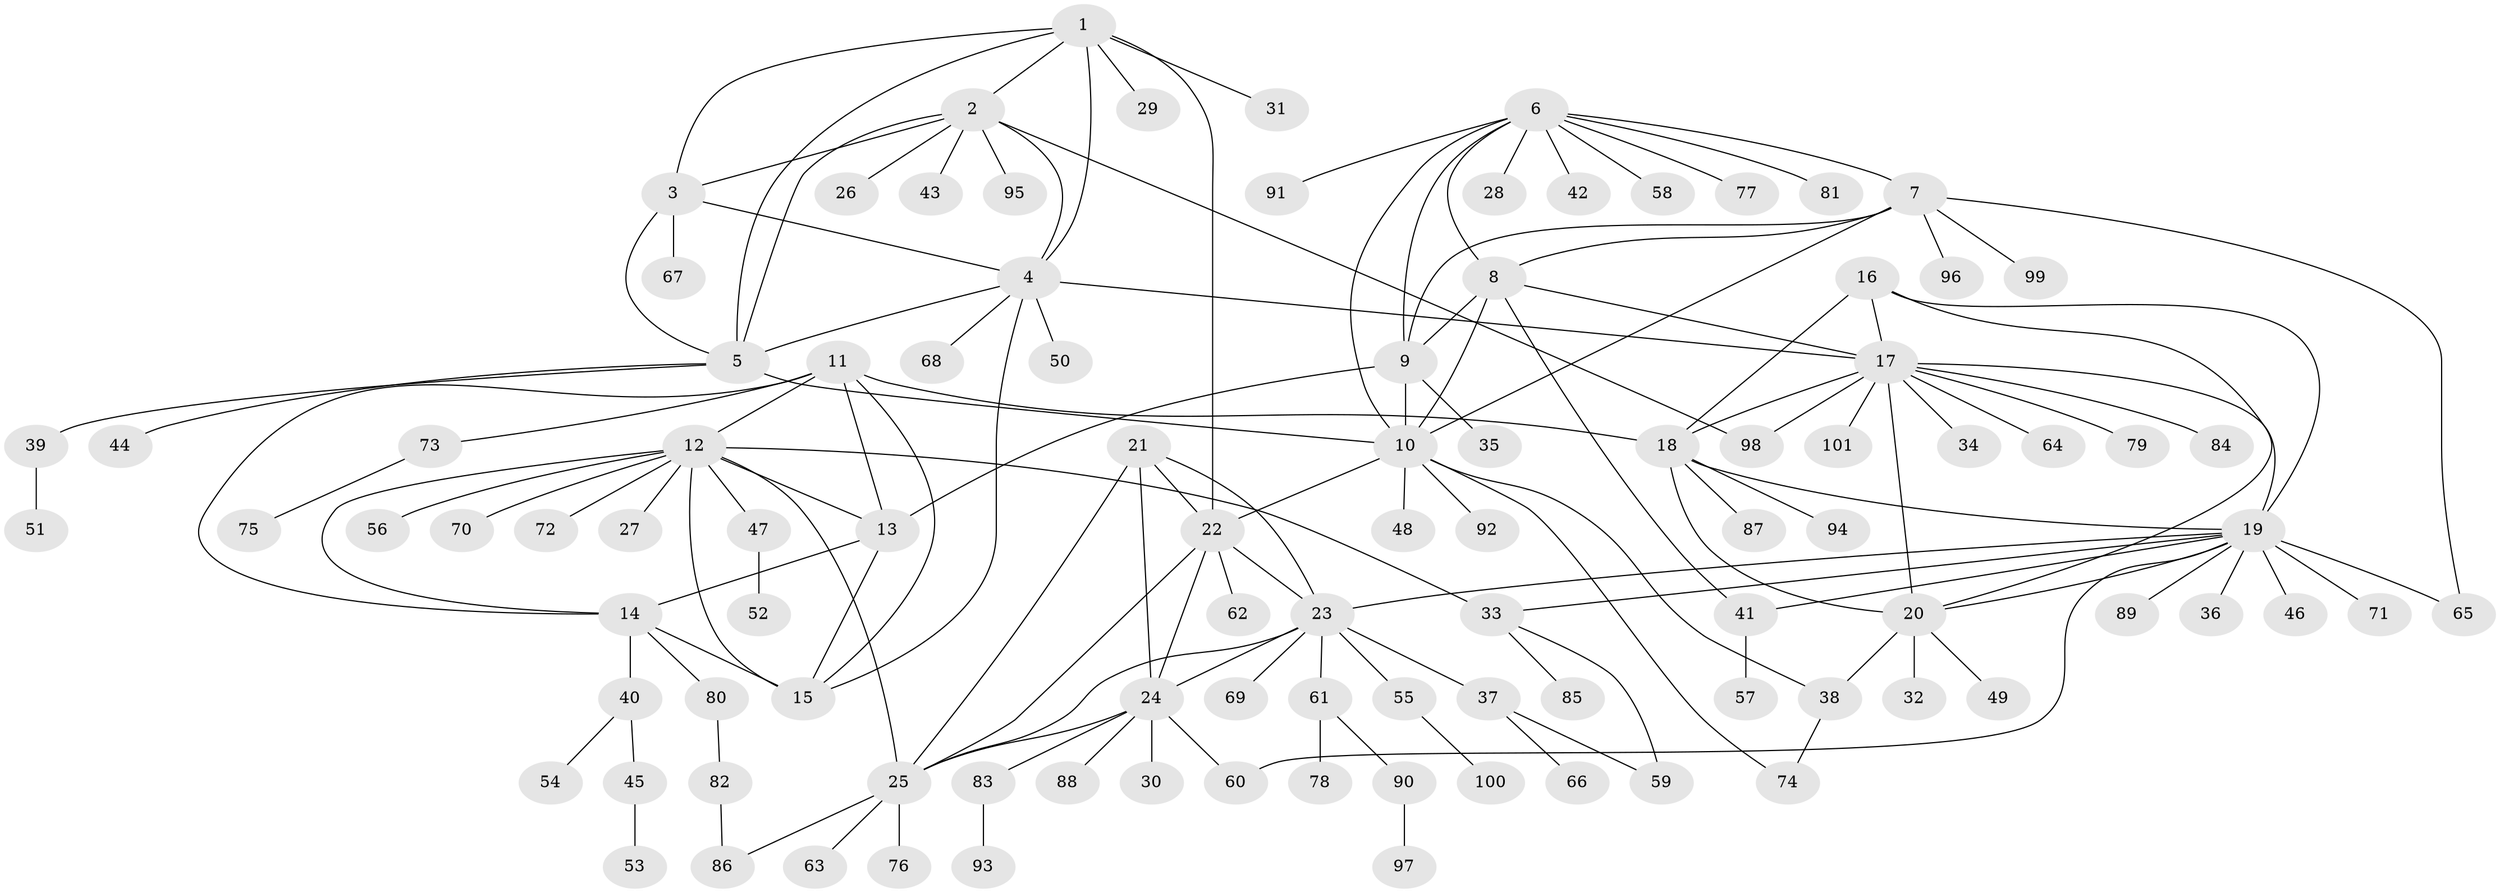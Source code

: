// coarse degree distribution, {11: 0.02, 5: 0.06, 10: 0.02, 4: 0.06, 6: 0.02, 9: 0.04, 3: 0.06, 8: 0.04, 7: 0.02, 1: 0.56, 2: 0.1}
// Generated by graph-tools (version 1.1) at 2025/19/03/04/25 18:19:26]
// undirected, 101 vertices, 145 edges
graph export_dot {
graph [start="1"]
  node [color=gray90,style=filled];
  1;
  2;
  3;
  4;
  5;
  6;
  7;
  8;
  9;
  10;
  11;
  12;
  13;
  14;
  15;
  16;
  17;
  18;
  19;
  20;
  21;
  22;
  23;
  24;
  25;
  26;
  27;
  28;
  29;
  30;
  31;
  32;
  33;
  34;
  35;
  36;
  37;
  38;
  39;
  40;
  41;
  42;
  43;
  44;
  45;
  46;
  47;
  48;
  49;
  50;
  51;
  52;
  53;
  54;
  55;
  56;
  57;
  58;
  59;
  60;
  61;
  62;
  63;
  64;
  65;
  66;
  67;
  68;
  69;
  70;
  71;
  72;
  73;
  74;
  75;
  76;
  77;
  78;
  79;
  80;
  81;
  82;
  83;
  84;
  85;
  86;
  87;
  88;
  89;
  90;
  91;
  92;
  93;
  94;
  95;
  96;
  97;
  98;
  99;
  100;
  101;
  1 -- 2;
  1 -- 3;
  1 -- 4;
  1 -- 5;
  1 -- 22;
  1 -- 29;
  1 -- 31;
  2 -- 3;
  2 -- 4;
  2 -- 5;
  2 -- 26;
  2 -- 43;
  2 -- 95;
  2 -- 98;
  3 -- 4;
  3 -- 5;
  3 -- 67;
  4 -- 5;
  4 -- 15;
  4 -- 17;
  4 -- 50;
  4 -- 68;
  5 -- 10;
  5 -- 39;
  5 -- 44;
  6 -- 7;
  6 -- 8;
  6 -- 9;
  6 -- 10;
  6 -- 28;
  6 -- 42;
  6 -- 58;
  6 -- 77;
  6 -- 81;
  6 -- 91;
  7 -- 8;
  7 -- 9;
  7 -- 10;
  7 -- 65;
  7 -- 96;
  7 -- 99;
  8 -- 9;
  8 -- 10;
  8 -- 17;
  8 -- 41;
  9 -- 10;
  9 -- 13;
  9 -- 35;
  10 -- 22;
  10 -- 38;
  10 -- 48;
  10 -- 74;
  10 -- 92;
  11 -- 12;
  11 -- 13;
  11 -- 14;
  11 -- 15;
  11 -- 18;
  11 -- 73;
  12 -- 13;
  12 -- 14;
  12 -- 15;
  12 -- 25;
  12 -- 27;
  12 -- 33;
  12 -- 47;
  12 -- 56;
  12 -- 70;
  12 -- 72;
  13 -- 14;
  13 -- 15;
  14 -- 15;
  14 -- 40;
  14 -- 80;
  16 -- 17;
  16 -- 18;
  16 -- 19;
  16 -- 20;
  17 -- 18;
  17 -- 19;
  17 -- 20;
  17 -- 34;
  17 -- 64;
  17 -- 79;
  17 -- 84;
  17 -- 98;
  17 -- 101;
  18 -- 19;
  18 -- 20;
  18 -- 87;
  18 -- 94;
  19 -- 20;
  19 -- 23;
  19 -- 33;
  19 -- 36;
  19 -- 41;
  19 -- 46;
  19 -- 60;
  19 -- 65;
  19 -- 71;
  19 -- 89;
  20 -- 32;
  20 -- 38;
  20 -- 49;
  21 -- 22;
  21 -- 23;
  21 -- 24;
  21 -- 25;
  22 -- 23;
  22 -- 24;
  22 -- 25;
  22 -- 62;
  23 -- 24;
  23 -- 25;
  23 -- 37;
  23 -- 55;
  23 -- 61;
  23 -- 69;
  24 -- 25;
  24 -- 30;
  24 -- 60;
  24 -- 83;
  24 -- 88;
  25 -- 63;
  25 -- 76;
  25 -- 86;
  33 -- 59;
  33 -- 85;
  37 -- 59;
  37 -- 66;
  38 -- 74;
  39 -- 51;
  40 -- 45;
  40 -- 54;
  41 -- 57;
  45 -- 53;
  47 -- 52;
  55 -- 100;
  61 -- 78;
  61 -- 90;
  73 -- 75;
  80 -- 82;
  82 -- 86;
  83 -- 93;
  90 -- 97;
}
